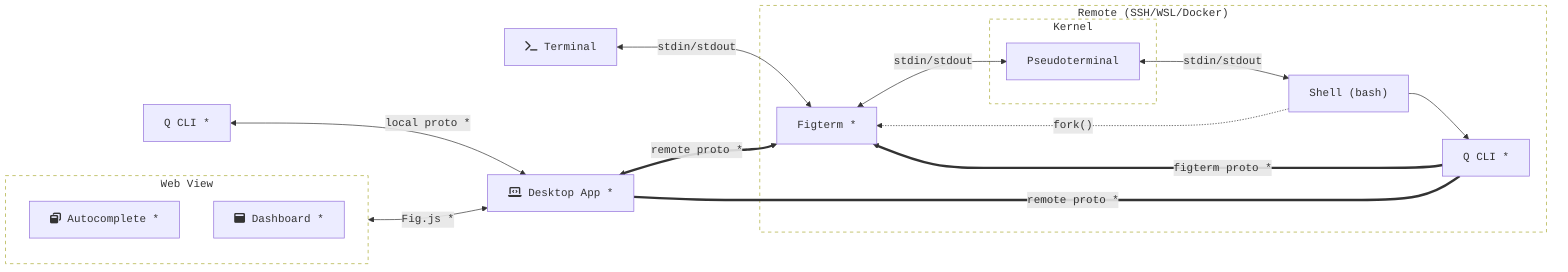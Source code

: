 %%{
  init: {
    "fontFamily": "monospace"
  }
}%%

flowchart LR
    term[fa:fa-terminal Terminal]
    click term href "https://en.wikipedia.org/wiki/Terminal_emulator"
      desktop[fa:fa-laptop-code Desktop App *]
    click desktop href "fig_desktop"
    subgraph webview[Web View]
      style webview fill:transparent,stroke-dasharray: 5 5
      autocomplete[fa:fa-window-restore Autocomplete *]
      click autocomplete href "apps/autocomplete"
      dashboard[fa:fa-window-maximize Dashboard *]
      click dashboard href "apps/dashboard"
    end
    localCli[Q CLI *]
    click localCli href "q_cli"
    subgraph remote["Remote (SSH/WSL/Docker)"]
      style remote fill:transparent,stroke-dasharray: 5 5
      figterm[Figterm *]
      click figterm href "figterm"
      shell["Shell (bash)"]
      click shell href "https://en.wikipedia.org/wiki/Unix_shell"
      remoteCli[Q CLI *]
      click remoteCli href "q_cli"
      subgraph kernel[Kernel]
        style kernel fill:transparent,stroke-dasharray: 5 5
        pseudo[Pseudoterminal]
        click pseudo href "https://en.wikipedia.org/wiki/Pseudoterminal"
      end
    end

    localCli <-->|local proto *| desktop
    term <-->|stdin/stdout| figterm
    webview <-->|Fig.js *| desktop
    desktop <==>|remote proto *| figterm
    figterm <-->|stdin/stdout| pseudo
    pseudo <-->|stdin/stdout| shell
    shell -.->|"fork()"| figterm
    shell --> remoteCli
    remoteCli ==>|figterm proto *| figterm
    desktop ===|remote proto *| remoteCli